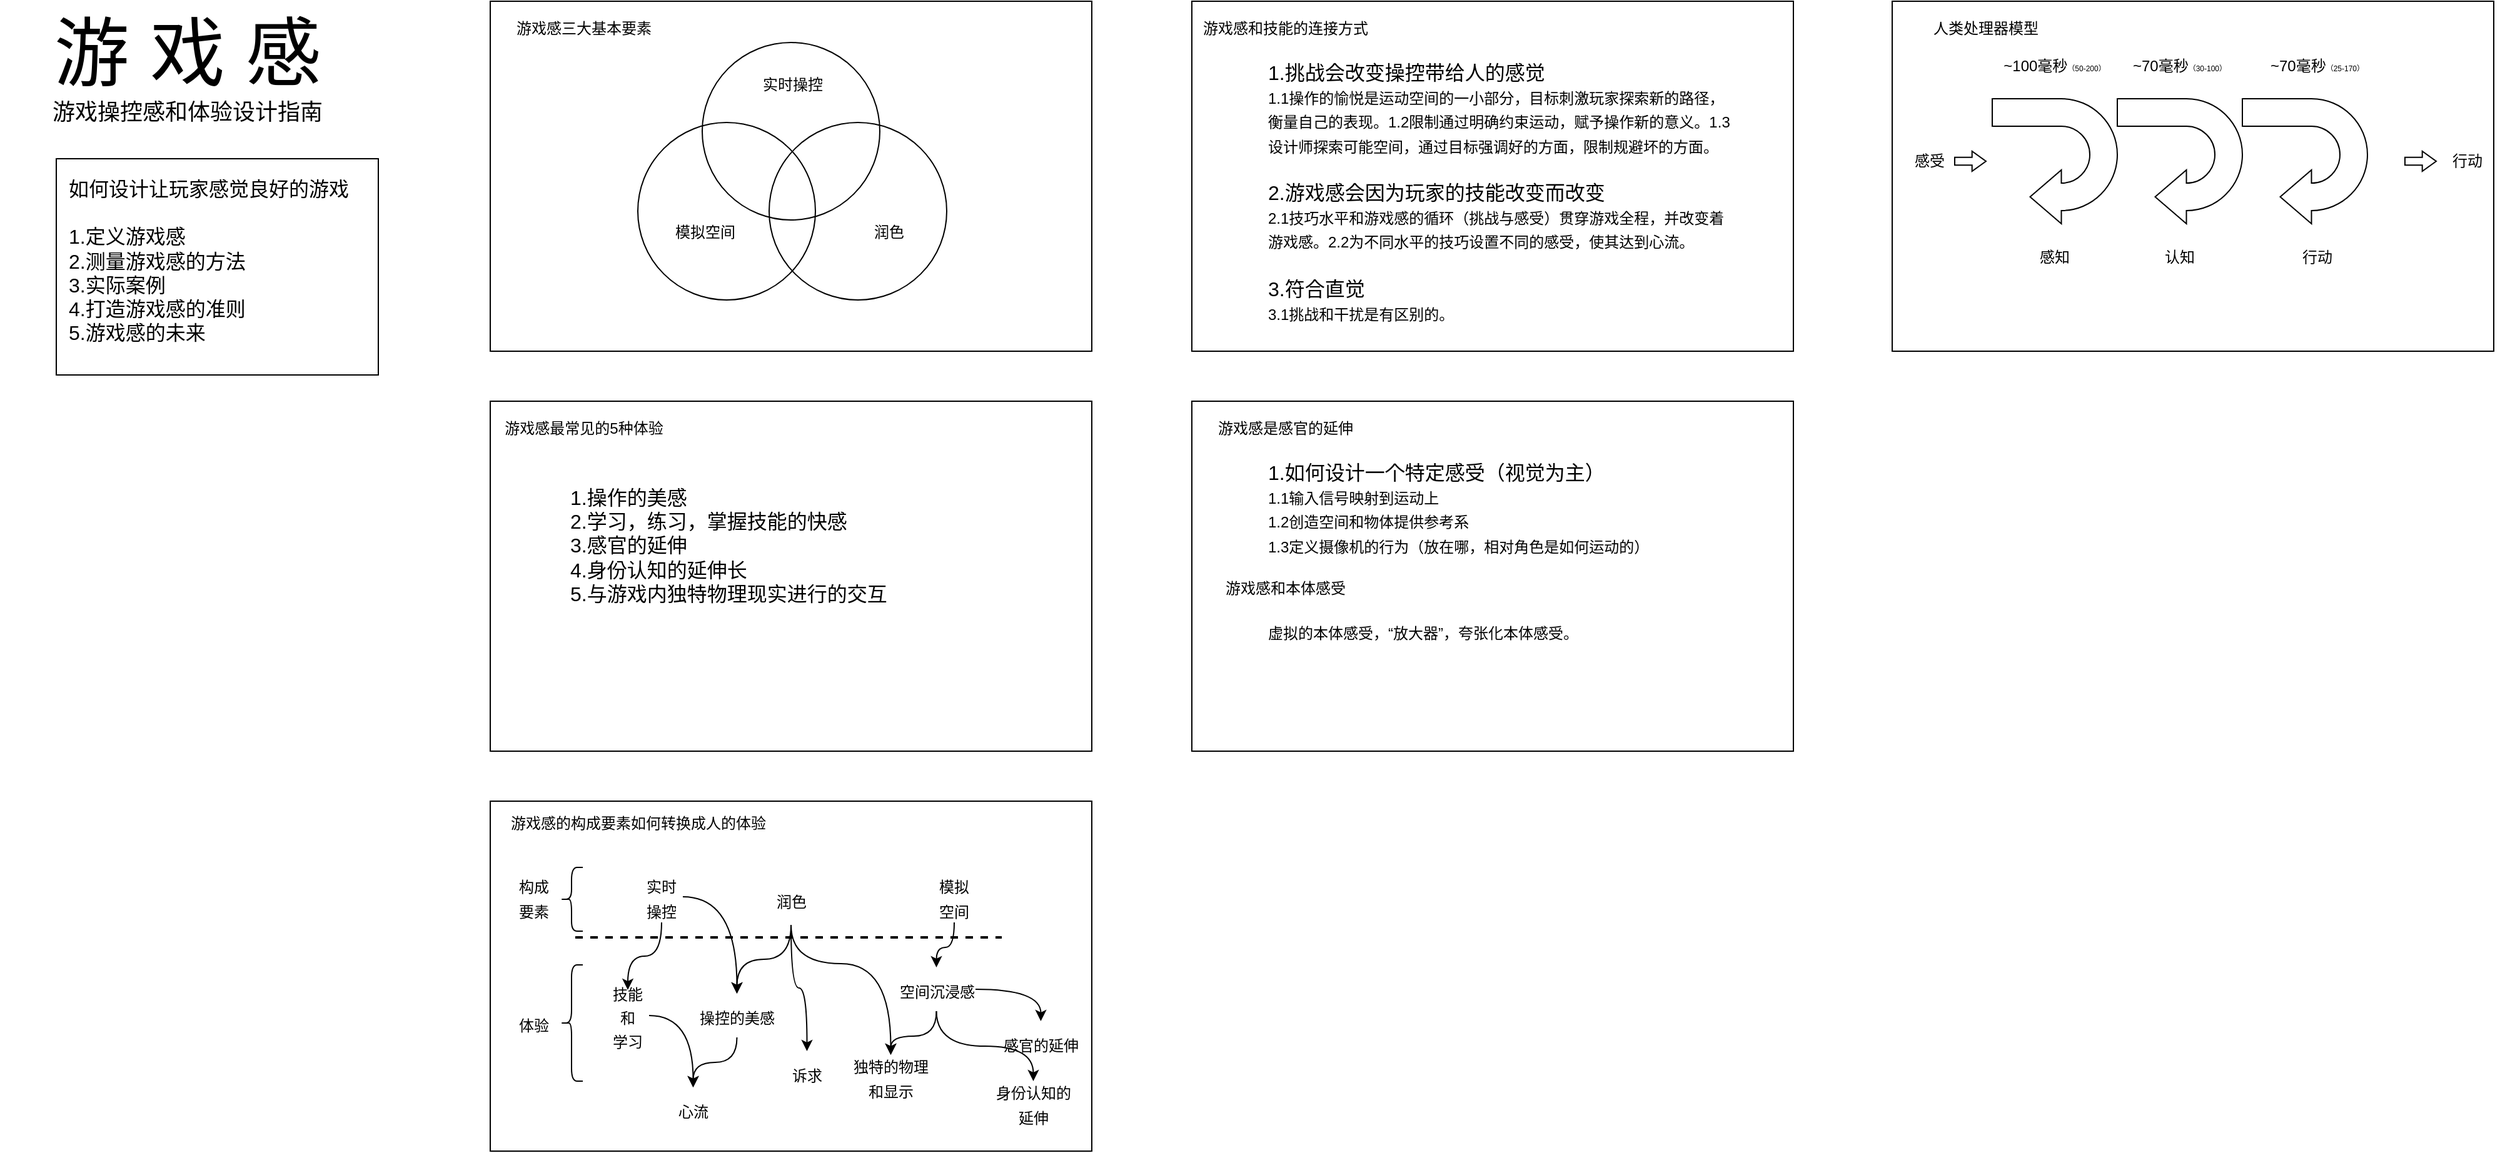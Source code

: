 <mxfile version="13.4.4" type="device"><diagram id="k1QKdY0OR3mfhzU4956z" name="第 1 页"><mxGraphModel dx="941" dy="532" grid="1" gridSize="10" guides="1" tooltips="1" connect="1" arrows="1" fold="1" page="0" pageScale="1" pageWidth="100000" pageHeight="1000" math="0" shadow="0"><root><mxCell id="0"/><mxCell id="1" parent="0"/><mxCell id="j8BfNqjK197kxvqsE9L6-8" value="" style="group" parent="1" vertex="1" connectable="0"><mxGeometry x="679" y="80" width="481" height="280" as="geometry"/></mxCell><mxCell id="j8BfNqjK197kxvqsE9L6-10" value="" style="ellipse;whiteSpace=wrap;html=1;aspect=fixed;align=left;fillColor=none;" parent="j8BfNqjK197kxvqsE9L6-8" vertex="1"><mxGeometry x="223" y="97" width="142" height="142" as="geometry"/></mxCell><mxCell id="j8BfNqjK197kxvqsE9L6-5" value="" style="ellipse;whiteSpace=wrap;html=1;aspect=fixed;align=left;fillColor=none;" parent="j8BfNqjK197kxvqsE9L6-8" vertex="1"><mxGeometry x="169.5" y="33" width="142" height="142" as="geometry"/></mxCell><mxCell id="j8BfNqjK197kxvqsE9L6-15" value="" style="group" parent="j8BfNqjK197kxvqsE9L6-8" vertex="1" connectable="0"><mxGeometry width="481" height="280" as="geometry"/></mxCell><mxCell id="j8BfNqjK197kxvqsE9L6-4" value="" style="rounded=0;whiteSpace=wrap;html=1;align=left;" parent="j8BfNqjK197kxvqsE9L6-15" vertex="1"><mxGeometry width="481" height="280" as="geometry"/></mxCell><mxCell id="j8BfNqjK197kxvqsE9L6-7" value="游戏感三大基本要素" style="text;html=1;strokeColor=none;fillColor=none;align=center;verticalAlign=middle;whiteSpace=wrap;rounded=0;" parent="j8BfNqjK197kxvqsE9L6-15" vertex="1"><mxGeometry x="5" y="10" width="140" height="23" as="geometry"/></mxCell><mxCell id="j8BfNqjK197kxvqsE9L6-13" value="" style="group" parent="j8BfNqjK197kxvqsE9L6-15" vertex="1" connectable="0"><mxGeometry x="118" y="33" width="247" height="206" as="geometry"/></mxCell><mxCell id="j8BfNqjK197kxvqsE9L6-9" value="" style="ellipse;whiteSpace=wrap;html=1;aspect=fixed;align=left;fillColor=none;" parent="j8BfNqjK197kxvqsE9L6-13" vertex="1"><mxGeometry y="64" width="142" height="142" as="geometry"/></mxCell><mxCell id="j8BfNqjK197kxvqsE9L6-11" value="" style="ellipse;whiteSpace=wrap;html=1;aspect=fixed;align=left;fillColor=none;" parent="j8BfNqjK197kxvqsE9L6-13" vertex="1"><mxGeometry x="51.5" width="142" height="142" as="geometry"/></mxCell><mxCell id="j8BfNqjK197kxvqsE9L6-12" value="" style="ellipse;whiteSpace=wrap;html=1;aspect=fixed;align=left;fillColor=none;" parent="j8BfNqjK197kxvqsE9L6-13" vertex="1"><mxGeometry x="105" y="64" width="142" height="142" as="geometry"/></mxCell><mxCell id="j8BfNqjK197kxvqsE9L6-16" value="实时操控" style="text;html=1;strokeColor=none;fillColor=none;align=center;verticalAlign=middle;whiteSpace=wrap;rounded=0;" parent="j8BfNqjK197kxvqsE9L6-13" vertex="1"><mxGeometry x="88.5" y="22" width="70" height="23" as="geometry"/></mxCell><mxCell id="j8BfNqjK197kxvqsE9L6-17" value="润色" style="text;html=1;strokeColor=none;fillColor=none;align=center;verticalAlign=middle;whiteSpace=wrap;rounded=0;" parent="j8BfNqjK197kxvqsE9L6-13" vertex="1"><mxGeometry x="166" y="140" width="70" height="23" as="geometry"/></mxCell><mxCell id="j8BfNqjK197kxvqsE9L6-18" value="模拟空间" style="text;html=1;strokeColor=none;fillColor=none;align=center;verticalAlign=middle;whiteSpace=wrap;rounded=0;" parent="j8BfNqjK197kxvqsE9L6-13" vertex="1"><mxGeometry x="18.5" y="140" width="70" height="23" as="geometry"/></mxCell><mxCell id="j8BfNqjK197kxvqsE9L6-1" value="&lt;div&gt;&lt;font style=&quot;font-size: 60px&quot;&gt;游 戏 感&lt;/font&gt;&lt;/div&gt;&lt;div&gt;&lt;font style=&quot;font-size: 18px&quot;&gt;游戏操控感和体验设计指南&lt;/font&gt;&lt;/div&gt;" style="text;html=1;strokeColor=none;fillColor=none;align=center;verticalAlign=middle;whiteSpace=wrap;rounded=0;" parent="1" vertex="1"><mxGeometry x="287" y="88" width="300" height="90" as="geometry"/></mxCell><mxCell id="j8BfNqjK197kxvqsE9L6-3" value="&lt;font style=&quot;font-size: 16px&quot;&gt;如何设计让玩家感觉良好的游戏&lt;br&gt;&lt;br&gt;1.定义游戏感&lt;br&gt;2.测量游戏感的方法&lt;br&gt;3.实际案例&lt;br&gt;4.打造游戏感的准则&lt;br&gt;5.游戏感的未来&lt;/font&gt;" style="rounded=0;whiteSpace=wrap;html=1;align=left;verticalAlign=top;horizontal=1;spacingLeft=0;spacing=10;" parent="1" vertex="1"><mxGeometry x="332" y="206" width="257.5" height="173" as="geometry"/></mxCell><mxCell id="j8BfNqjK197kxvqsE9L6-37" value="" style="group" parent="1" vertex="1" connectable="0"><mxGeometry x="679" y="400" width="481" height="280" as="geometry"/></mxCell><mxCell id="j8BfNqjK197kxvqsE9L6-19" value="" style="group" parent="j8BfNqjK197kxvqsE9L6-37" vertex="1" connectable="0"><mxGeometry width="481" height="280" as="geometry"/></mxCell><mxCell id="j8BfNqjK197kxvqsE9L6-20" value="" style="ellipse;whiteSpace=wrap;html=1;aspect=fixed;align=left;fillColor=none;" parent="j8BfNqjK197kxvqsE9L6-19" vertex="1"><mxGeometry x="223" y="97" width="142" height="142" as="geometry"/></mxCell><mxCell id="j8BfNqjK197kxvqsE9L6-21" value="" style="ellipse;whiteSpace=wrap;html=1;aspect=fixed;align=left;fillColor=none;" parent="j8BfNqjK197kxvqsE9L6-19" vertex="1"><mxGeometry x="169.5" y="33" width="142" height="142" as="geometry"/></mxCell><mxCell id="j8BfNqjK197kxvqsE9L6-22" value="" style="group" parent="j8BfNqjK197kxvqsE9L6-19" vertex="1" connectable="0"><mxGeometry width="481" height="280" as="geometry"/></mxCell><mxCell id="j8BfNqjK197kxvqsE9L6-23" value="" style="rounded=0;whiteSpace=wrap;html=1;align=left;" parent="j8BfNqjK197kxvqsE9L6-22" vertex="1"><mxGeometry width="481" height="280" as="geometry"/></mxCell><mxCell id="j8BfNqjK197kxvqsE9L6-24" value="游戏感最常见的5种体验" style="text;html=1;strokeColor=none;fillColor=none;align=center;verticalAlign=middle;whiteSpace=wrap;rounded=0;" parent="j8BfNqjK197kxvqsE9L6-22" vertex="1"><mxGeometry x="5" y="10" width="140" height="23" as="geometry"/></mxCell><mxCell id="j8BfNqjK197kxvqsE9L6-36" value="1.操作的美感&lt;br style=&quot;font-size: 16px;&quot;&gt;2.学习，练习，掌握技能的快感&lt;br style=&quot;font-size: 16px;&quot;&gt;3.感官的延伸&lt;br style=&quot;font-size: 16px;&quot;&gt;4.身份认知的延伸长&lt;br style=&quot;font-size: 16px;&quot;&gt;5.与游戏内独特物理现实进行的交互" style="text;html=1;strokeColor=none;fillColor=none;align=left;verticalAlign=top;whiteSpace=wrap;rounded=0;fontSize=16;" parent="j8BfNqjK197kxvqsE9L6-22" vertex="1"><mxGeometry x="62" y="61" width="296" height="151" as="geometry"/></mxCell><mxCell id="j8BfNqjK197kxvqsE9L6-38" value="" style="group;horizontal=0;" parent="1" vertex="1" connectable="0"><mxGeometry x="679" y="720" width="481" height="280" as="geometry"/></mxCell><mxCell id="j8BfNqjK197kxvqsE9L6-39" value="" style="group;horizontal=0;" parent="j8BfNqjK197kxvqsE9L6-38" vertex="1" connectable="0"><mxGeometry width="481" height="280" as="geometry"/></mxCell><mxCell id="j8BfNqjK197kxvqsE9L6-40" value="" style="ellipse;whiteSpace=wrap;html=1;aspect=fixed;align=left;fillColor=none;" parent="j8BfNqjK197kxvqsE9L6-39" vertex="1"><mxGeometry x="223" y="97" width="142" height="142" as="geometry"/></mxCell><mxCell id="j8BfNqjK197kxvqsE9L6-41" value="" style="ellipse;whiteSpace=wrap;html=1;aspect=fixed;align=left;fillColor=none;" parent="j8BfNqjK197kxvqsE9L6-39" vertex="1"><mxGeometry x="169.5" y="33" width="142" height="142" as="geometry"/></mxCell><mxCell id="j8BfNqjK197kxvqsE9L6-42" value="" style="group" parent="j8BfNqjK197kxvqsE9L6-39" vertex="1" connectable="0"><mxGeometry width="481" height="280" as="geometry"/></mxCell><mxCell id="j8BfNqjK197kxvqsE9L6-43" value="" style="rounded=0;whiteSpace=wrap;html=1;align=left;" parent="j8BfNqjK197kxvqsE9L6-42" vertex="1"><mxGeometry width="481" height="280" as="geometry"/></mxCell><mxCell id="j8BfNqjK197kxvqsE9L6-44" value="游戏感的构成要素如何转换成人的体验" style="text;html=1;strokeColor=none;fillColor=none;align=center;verticalAlign=middle;whiteSpace=wrap;rounded=0;" parent="j8BfNqjK197kxvqsE9L6-42" vertex="1"><mxGeometry x="5" y="10" width="227" height="16" as="geometry"/></mxCell><mxCell id="j8BfNqjK197kxvqsE9L6-46" value="" style="shape=curlyBracket;whiteSpace=wrap;html=1;rounded=1;fillColor=none;fontSize=16;align=left;" parent="j8BfNqjK197kxvqsE9L6-42" vertex="1"><mxGeometry x="56" y="53" width="18" height="51" as="geometry"/></mxCell><mxCell id="j8BfNqjK197kxvqsE9L6-47" value="" style="shape=curlyBracket;whiteSpace=wrap;html=1;rounded=1;fillColor=none;fontSize=16;align=left;" parent="j8BfNqjK197kxvqsE9L6-42" vertex="1"><mxGeometry x="56" y="131" width="18" height="93" as="geometry"/></mxCell><mxCell id="j8BfNqjK197kxvqsE9L6-53" value="" style="line;strokeWidth=2;html=1;dashed=1;fillColor=none;fontSize=16;align=left;" parent="j8BfNqjK197kxvqsE9L6-42" vertex="1"><mxGeometry x="68" y="104" width="341" height="10" as="geometry"/></mxCell><mxCell id="j8BfNqjK197kxvqsE9L6-55" value="&lt;font style=&quot;font-size: 12px&quot;&gt;构成要素&lt;/font&gt;" style="text;html=1;strokeColor=none;fillColor=none;align=center;verticalAlign=middle;whiteSpace=wrap;rounded=0;dashed=1;fontSize=16;horizontal=1;" parent="j8BfNqjK197kxvqsE9L6-42" vertex="1"><mxGeometry x="18" y="56" width="34" height="41" as="geometry"/></mxCell><mxCell id="j8BfNqjK197kxvqsE9L6-56" value="&lt;span style=&quot;font-size: 12px&quot;&gt;体验&lt;/span&gt;" style="text;html=1;strokeColor=none;fillColor=none;align=center;verticalAlign=middle;whiteSpace=wrap;rounded=0;dashed=1;fontSize=16;horizontal=1;" parent="j8BfNqjK197kxvqsE9L6-42" vertex="1"><mxGeometry x="18" y="157" width="34" height="41" as="geometry"/></mxCell><mxCell id="j8BfNqjK197kxvqsE9L6-117" style="edgeStyle=orthogonalEdgeStyle;orthogonalLoop=1;jettySize=auto;html=1;exitX=0.5;exitY=1;exitDx=0;exitDy=0;entryX=0.5;entryY=0;entryDx=0;entryDy=0;fontSize=16;curved=1;" parent="j8BfNqjK197kxvqsE9L6-42" source="j8BfNqjK197kxvqsE9L6-68" target="j8BfNqjK197kxvqsE9L6-71" edge="1"><mxGeometry relative="1" as="geometry"/></mxCell><mxCell id="j8BfNqjK197kxvqsE9L6-118" style="edgeStyle=orthogonalEdgeStyle;orthogonalLoop=1;jettySize=auto;html=1;fontSize=16;curved=1;" parent="j8BfNqjK197kxvqsE9L6-42" source="j8BfNqjK197kxvqsE9L6-68" target="j8BfNqjK197kxvqsE9L6-72" edge="1"><mxGeometry relative="1" as="geometry"/></mxCell><mxCell id="j8BfNqjK197kxvqsE9L6-68" value="&lt;span style=&quot;font-size: 12px&quot;&gt;实时操控&lt;/span&gt;" style="text;html=1;strokeColor=none;fillColor=none;align=center;verticalAlign=middle;whiteSpace=wrap;rounded=0;dashed=1;fontSize=16;horizontal=1;" parent="j8BfNqjK197kxvqsE9L6-42" vertex="1"><mxGeometry x="120" y="56" width="34" height="41" as="geometry"/></mxCell><mxCell id="j8BfNqjK197kxvqsE9L6-119" style="edgeStyle=orthogonalEdgeStyle;orthogonalLoop=1;jettySize=auto;html=1;entryX=0.5;entryY=0;entryDx=0;entryDy=0;fontSize=16;curved=1;" parent="j8BfNqjK197kxvqsE9L6-42" source="j8BfNqjK197kxvqsE9L6-69" target="j8BfNqjK197kxvqsE9L6-72" edge="1"><mxGeometry relative="1" as="geometry"/></mxCell><mxCell id="j8BfNqjK197kxvqsE9L6-120" style="edgeStyle=orthogonalEdgeStyle;orthogonalLoop=1;jettySize=auto;html=1;entryX=0.5;entryY=0;entryDx=0;entryDy=0;fontSize=16;curved=1;" parent="j8BfNqjK197kxvqsE9L6-42" source="j8BfNqjK197kxvqsE9L6-69" target="j8BfNqjK197kxvqsE9L6-73" edge="1"><mxGeometry relative="1" as="geometry"/></mxCell><mxCell id="j8BfNqjK197kxvqsE9L6-121" style="edgeStyle=orthogonalEdgeStyle;orthogonalLoop=1;jettySize=auto;html=1;exitX=0.5;exitY=1;exitDx=0;exitDy=0;entryX=0.5;entryY=0;entryDx=0;entryDy=0;fontSize=16;curved=1;" parent="j8BfNqjK197kxvqsE9L6-42" source="j8BfNqjK197kxvqsE9L6-69" target="j8BfNqjK197kxvqsE9L6-74" edge="1"><mxGeometry relative="1" as="geometry"><Array as="points"><mxPoint x="241" y="130"/><mxPoint x="320" y="130"/></Array></mxGeometry></mxCell><mxCell id="j8BfNqjK197kxvqsE9L6-69" value="&lt;span style=&quot;font-size: 12px&quot;&gt;润色&lt;/span&gt;" style="text;html=1;strokeColor=none;fillColor=none;align=center;verticalAlign=middle;whiteSpace=wrap;rounded=0;dashed=1;fontSize=16;horizontal=1;" parent="j8BfNqjK197kxvqsE9L6-42" vertex="1"><mxGeometry x="223.5" y="58" width="34" height="41" as="geometry"/></mxCell><mxCell id="j8BfNqjK197kxvqsE9L6-122" style="edgeStyle=orthogonalEdgeStyle;orthogonalLoop=1;jettySize=auto;html=1;fontSize=16;curved=1;" parent="j8BfNqjK197kxvqsE9L6-42" source="j8BfNqjK197kxvqsE9L6-70" target="j8BfNqjK197kxvqsE9L6-94" edge="1"><mxGeometry relative="1" as="geometry"/></mxCell><mxCell id="j8BfNqjK197kxvqsE9L6-70" value="&lt;span style=&quot;font-size: 12px&quot;&gt;模拟空间&lt;/span&gt;" style="text;html=1;strokeColor=none;fillColor=none;align=center;verticalAlign=middle;whiteSpace=wrap;rounded=0;dashed=1;fontSize=16;horizontal=1;" parent="j8BfNqjK197kxvqsE9L6-42" vertex="1"><mxGeometry x="354" y="56" width="34" height="41" as="geometry"/></mxCell><mxCell id="j8BfNqjK197kxvqsE9L6-126" style="edgeStyle=orthogonalEdgeStyle;orthogonalLoop=1;jettySize=auto;html=1;fontSize=16;curved=1;" parent="j8BfNqjK197kxvqsE9L6-42" source="j8BfNqjK197kxvqsE9L6-71" target="j8BfNqjK197kxvqsE9L6-116" edge="1"><mxGeometry relative="1" as="geometry"/></mxCell><mxCell id="j8BfNqjK197kxvqsE9L6-71" value="&lt;span style=&quot;font-size: 12px&quot;&gt;技能和&lt;br&gt;学习&lt;/span&gt;" style="text;html=1;strokeColor=none;fillColor=none;align=center;verticalAlign=middle;whiteSpace=wrap;rounded=0;dashed=1;fontSize=16;horizontal=1;" parent="j8BfNqjK197kxvqsE9L6-42" vertex="1"><mxGeometry x="93" y="151" width="34" height="41" as="geometry"/></mxCell><mxCell id="j8BfNqjK197kxvqsE9L6-127" style="edgeStyle=orthogonalEdgeStyle;orthogonalLoop=1;jettySize=auto;html=1;entryX=0.5;entryY=0;entryDx=0;entryDy=0;fontSize=16;curved=1;" parent="j8BfNqjK197kxvqsE9L6-42" source="j8BfNqjK197kxvqsE9L6-72" target="j8BfNqjK197kxvqsE9L6-116" edge="1"><mxGeometry relative="1" as="geometry"/></mxCell><mxCell id="j8BfNqjK197kxvqsE9L6-72" value="&lt;span style=&quot;font-size: 12px&quot;&gt;操控的美感&lt;/span&gt;" style="text;html=1;strokeColor=none;fillColor=none;align=center;verticalAlign=middle;whiteSpace=wrap;rounded=0;dashed=1;fontSize=16;horizontal=1;" parent="j8BfNqjK197kxvqsE9L6-42" vertex="1"><mxGeometry x="166" y="154" width="62.5" height="35" as="geometry"/></mxCell><mxCell id="j8BfNqjK197kxvqsE9L6-73" value="&lt;span style=&quot;font-size: 12px&quot;&gt;诉求&lt;/span&gt;" style="text;html=1;strokeColor=none;fillColor=none;align=center;verticalAlign=middle;whiteSpace=wrap;rounded=0;dashed=1;fontSize=16;horizontal=1;" parent="j8BfNqjK197kxvqsE9L6-42" vertex="1"><mxGeometry x="222" y="200" width="62.5" height="35" as="geometry"/></mxCell><mxCell id="j8BfNqjK197kxvqsE9L6-74" value="&lt;span style=&quot;font-size: 12px&quot;&gt;独特的物理和显示&lt;/span&gt;" style="text;html=1;strokeColor=none;fillColor=none;align=center;verticalAlign=middle;whiteSpace=wrap;rounded=0;dashed=1;fontSize=16;horizontal=1;" parent="j8BfNqjK197kxvqsE9L6-42" vertex="1"><mxGeometry x="289" y="203" width="62.5" height="35" as="geometry"/></mxCell><mxCell id="j8BfNqjK197kxvqsE9L6-123" style="edgeStyle=orthogonalEdgeStyle;orthogonalLoop=1;jettySize=auto;html=1;exitX=1;exitY=0.5;exitDx=0;exitDy=0;entryX=0.5;entryY=0;entryDx=0;entryDy=0;fontSize=16;curved=1;" parent="j8BfNqjK197kxvqsE9L6-42" source="j8BfNqjK197kxvqsE9L6-94" target="j8BfNqjK197kxvqsE9L6-114" edge="1"><mxGeometry relative="1" as="geometry"/></mxCell><mxCell id="j8BfNqjK197kxvqsE9L6-124" style="edgeStyle=orthogonalEdgeStyle;orthogonalLoop=1;jettySize=auto;html=1;exitX=0.5;exitY=1;exitDx=0;exitDy=0;entryX=0.5;entryY=0;entryDx=0;entryDy=0;fontSize=16;curved=1;" parent="j8BfNqjK197kxvqsE9L6-42" source="j8BfNqjK197kxvqsE9L6-94" target="j8BfNqjK197kxvqsE9L6-74" edge="1"><mxGeometry relative="1" as="geometry"/></mxCell><mxCell id="j8BfNqjK197kxvqsE9L6-125" style="edgeStyle=orthogonalEdgeStyle;orthogonalLoop=1;jettySize=auto;html=1;exitX=0.5;exitY=1;exitDx=0;exitDy=0;fontSize=16;curved=1;" parent="j8BfNqjK197kxvqsE9L6-42" source="j8BfNqjK197kxvqsE9L6-94" target="j8BfNqjK197kxvqsE9L6-115" edge="1"><mxGeometry relative="1" as="geometry"/></mxCell><mxCell id="j8BfNqjK197kxvqsE9L6-94" value="&lt;span style=&quot;font-size: 12px&quot;&gt;空间沉浸感&lt;/span&gt;" style="text;html=1;strokeColor=none;fillColor=none;align=center;verticalAlign=middle;whiteSpace=wrap;rounded=0;dashed=1;fontSize=16;horizontal=1;" parent="j8BfNqjK197kxvqsE9L6-42" vertex="1"><mxGeometry x="325.5" y="133" width="62.5" height="35" as="geometry"/></mxCell><mxCell id="j8BfNqjK197kxvqsE9L6-114" value="&lt;span style=&quot;font-size: 12px&quot;&gt;感官的延伸&lt;/span&gt;" style="text;html=1;strokeColor=none;fillColor=none;align=center;verticalAlign=middle;whiteSpace=wrap;rounded=0;dashed=1;fontSize=16;horizontal=1;" parent="j8BfNqjK197kxvqsE9L6-42" vertex="1"><mxGeometry x="409" y="176" width="62.5" height="35" as="geometry"/></mxCell><mxCell id="j8BfNqjK197kxvqsE9L6-115" value="&lt;span style=&quot;font-size: 12px&quot;&gt;身份认知的延伸&lt;/span&gt;" style="text;html=1;strokeColor=none;fillColor=none;align=center;verticalAlign=middle;whiteSpace=wrap;rounded=0;dashed=1;fontSize=16;horizontal=1;" parent="j8BfNqjK197kxvqsE9L6-42" vertex="1"><mxGeometry x="403" y="224" width="62.5" height="35" as="geometry"/></mxCell><mxCell id="j8BfNqjK197kxvqsE9L6-116" value="&lt;span style=&quot;font-size: 12px&quot;&gt;心流&lt;/span&gt;" style="text;html=1;strokeColor=none;fillColor=none;align=center;verticalAlign=middle;whiteSpace=wrap;rounded=0;dashed=1;fontSize=16;horizontal=1;" parent="j8BfNqjK197kxvqsE9L6-42" vertex="1"><mxGeometry x="131" y="229" width="62.5" height="35" as="geometry"/></mxCell><mxCell id="oVVWUo3SGmdU172jKYa8-1" value="" style="group" vertex="1" connectable="0" parent="1"><mxGeometry x="1240" y="80" width="481" height="280" as="geometry"/></mxCell><mxCell id="oVVWUo3SGmdU172jKYa8-2" value="" style="group" vertex="1" connectable="0" parent="oVVWUo3SGmdU172jKYa8-1"><mxGeometry width="481" height="280" as="geometry"/></mxCell><mxCell id="oVVWUo3SGmdU172jKYa8-3" value="" style="ellipse;whiteSpace=wrap;html=1;aspect=fixed;align=left;fillColor=none;" vertex="1" parent="oVVWUo3SGmdU172jKYa8-2"><mxGeometry x="223" y="97" width="142" height="142" as="geometry"/></mxCell><mxCell id="oVVWUo3SGmdU172jKYa8-4" value="" style="ellipse;whiteSpace=wrap;html=1;aspect=fixed;align=left;fillColor=none;" vertex="1" parent="oVVWUo3SGmdU172jKYa8-2"><mxGeometry x="169.5" y="33" width="142" height="142" as="geometry"/></mxCell><mxCell id="oVVWUo3SGmdU172jKYa8-5" value="" style="group" vertex="1" connectable="0" parent="oVVWUo3SGmdU172jKYa8-2"><mxGeometry width="481" height="280" as="geometry"/></mxCell><mxCell id="oVVWUo3SGmdU172jKYa8-6" value="" style="rounded=0;whiteSpace=wrap;html=1;align=left;" vertex="1" parent="oVVWUo3SGmdU172jKYa8-5"><mxGeometry width="481" height="280" as="geometry"/></mxCell><mxCell id="oVVWUo3SGmdU172jKYa8-7" value="游戏感和技能的连接方式" style="text;html=1;strokeColor=none;fillColor=none;align=center;verticalAlign=middle;whiteSpace=wrap;rounded=0;" vertex="1" parent="oVVWUo3SGmdU172jKYa8-5"><mxGeometry x="5" y="10" width="140" height="23" as="geometry"/></mxCell><mxCell id="oVVWUo3SGmdU172jKYa8-8" value="1.挑战会改变操控带给人的感觉&lt;br&gt;&lt;font style=&quot;font-size: 12px&quot;&gt;1.1操作的愉悦是运动空间的一小部分，目标刺激玩家探索新的路径，衡量自己的表现。1.2限制通过明确约束运动，赋予操作新的意义。1.3设计师探索可能空间，通过目标强调好的方面，限制规避坏的方面。&lt;br&gt;&lt;/font&gt;&lt;br&gt;2.游戏感会因为玩家的技能改变而改变&lt;br&gt;&lt;span style=&quot;font-size: 12px&quot;&gt;2.1技巧水平和游戏感的循环（挑战与感受）贯穿游戏全程，并改变着游戏感。2.2为不同水平的技巧设置不同的感受，使其达到心流。&lt;/span&gt;&lt;br&gt;&lt;br&gt;3.符合直觉&lt;br&gt;&lt;span style=&quot;font-size: 12px&quot;&gt;3.1挑战和干扰是有区别的。&lt;/span&gt;" style="text;html=1;strokeColor=none;fillColor=none;align=left;verticalAlign=top;whiteSpace=wrap;rounded=0;fontSize=16;" vertex="1" parent="oVVWUo3SGmdU172jKYa8-5"><mxGeometry x="59" y="41" width="376" height="206" as="geometry"/></mxCell><mxCell id="oVVWUo3SGmdU172jKYa8-9" value="" style="group" vertex="1" connectable="0" parent="1"><mxGeometry x="1240" y="400" width="481" height="280" as="geometry"/></mxCell><mxCell id="oVVWUo3SGmdU172jKYa8-10" value="" style="group" vertex="1" connectable="0" parent="oVVWUo3SGmdU172jKYa8-9"><mxGeometry width="481" height="280" as="geometry"/></mxCell><mxCell id="oVVWUo3SGmdU172jKYa8-11" value="" style="ellipse;whiteSpace=wrap;html=1;aspect=fixed;align=left;fillColor=none;" vertex="1" parent="oVVWUo3SGmdU172jKYa8-10"><mxGeometry x="223" y="97" width="142" height="142" as="geometry"/></mxCell><mxCell id="oVVWUo3SGmdU172jKYa8-12" value="" style="ellipse;whiteSpace=wrap;html=1;aspect=fixed;align=left;fillColor=none;" vertex="1" parent="oVVWUo3SGmdU172jKYa8-10"><mxGeometry x="169.5" y="33" width="142" height="142" as="geometry"/></mxCell><mxCell id="oVVWUo3SGmdU172jKYa8-13" value="" style="group" vertex="1" connectable="0" parent="oVVWUo3SGmdU172jKYa8-10"><mxGeometry width="481" height="280" as="geometry"/></mxCell><mxCell id="oVVWUo3SGmdU172jKYa8-14" value="" style="rounded=0;whiteSpace=wrap;html=1;align=left;" vertex="1" parent="oVVWUo3SGmdU172jKYa8-13"><mxGeometry width="481" height="280" as="geometry"/></mxCell><mxCell id="oVVWUo3SGmdU172jKYa8-15" value="游戏感是感官的延伸" style="text;html=1;strokeColor=none;fillColor=none;align=center;verticalAlign=middle;whiteSpace=wrap;rounded=0;" vertex="1" parent="oVVWUo3SGmdU172jKYa8-13"><mxGeometry x="5" y="10" width="140" height="23" as="geometry"/></mxCell><mxCell id="oVVWUo3SGmdU172jKYa8-16" value="1.如何设计一个特定感受（视觉为主）&lt;br&gt;&lt;font style=&quot;font-size: 12px&quot;&gt;1.1输入信号映射到运动上&lt;br&gt;1.2创造空间和物体提供参考系&lt;br&gt;1.3定义摄像机的行为（放在哪，相对角色是如何运动的）&lt;br&gt;&lt;/font&gt;" style="text;html=1;strokeColor=none;fillColor=none;align=left;verticalAlign=top;whiteSpace=wrap;rounded=0;fontSize=16;" vertex="1" parent="oVVWUo3SGmdU172jKYa8-13"><mxGeometry x="59" y="41" width="376" height="90" as="geometry"/></mxCell><mxCell id="oVVWUo3SGmdU172jKYa8-21" value="游戏感和本体感受" style="text;html=1;strokeColor=none;fillColor=none;align=center;verticalAlign=middle;whiteSpace=wrap;rounded=0;" vertex="1" parent="oVVWUo3SGmdU172jKYa8-13"><mxGeometry x="5" y="138" width="140" height="23" as="geometry"/></mxCell><mxCell id="oVVWUo3SGmdU172jKYa8-31" value="&lt;font style=&quot;font-size: 12px&quot;&gt;虚拟的本体感受，“放大器”，夸张化本体感受。&lt;br&gt;&lt;/font&gt;" style="text;html=1;strokeColor=none;fillColor=none;align=left;verticalAlign=top;whiteSpace=wrap;rounded=0;fontSize=16;" vertex="1" parent="oVVWUo3SGmdU172jKYa8-13"><mxGeometry x="59" y="168" width="376" height="90" as="geometry"/></mxCell><mxCell id="oVVWUo3SGmdU172jKYa8-32" value="" style="group" vertex="1" connectable="0" parent="1"><mxGeometry x="1800" y="80" width="485" height="280" as="geometry"/></mxCell><mxCell id="oVVWUo3SGmdU172jKYa8-35" value="" style="group" vertex="1" connectable="0" parent="oVVWUo3SGmdU172jKYa8-32"><mxGeometry width="485" height="280" as="geometry"/></mxCell><mxCell id="oVVWUo3SGmdU172jKYa8-36" value="" style="rounded=0;whiteSpace=wrap;html=1;align=left;" vertex="1" parent="oVVWUo3SGmdU172jKYa8-35"><mxGeometry width="481" height="280" as="geometry"/></mxCell><mxCell id="oVVWUo3SGmdU172jKYa8-37" value="人类处理器模型" style="text;html=1;strokeColor=none;fillColor=none;align=center;verticalAlign=middle;whiteSpace=wrap;rounded=0;" vertex="1" parent="oVVWUo3SGmdU172jKYa8-35"><mxGeometry x="5" y="10" width="140" height="23" as="geometry"/></mxCell><mxCell id="oVVWUo3SGmdU172jKYa8-45" value="" style="html=1;shadow=0;dashed=0;align=center;verticalAlign=middle;shape=mxgraph.arrows2.uTurnArrow;dy=11;arrowHead=43;dx2=25;rotation=-180;" vertex="1" parent="oVVWUo3SGmdU172jKYa8-35"><mxGeometry x="80" y="78" width="100" height="100" as="geometry"/></mxCell><mxCell id="oVVWUo3SGmdU172jKYa8-46" value="" style="html=1;shadow=0;dashed=0;align=center;verticalAlign=middle;shape=mxgraph.arrows2.uTurnArrow;dy=11;arrowHead=43;dx2=25;rotation=-180;" vertex="1" parent="oVVWUo3SGmdU172jKYa8-35"><mxGeometry x="180" y="78" width="100" height="100" as="geometry"/></mxCell><mxCell id="oVVWUo3SGmdU172jKYa8-47" value="" style="html=1;shadow=0;dashed=0;align=center;verticalAlign=middle;shape=mxgraph.arrows2.uTurnArrow;dy=11;arrowHead=43;dx2=25;rotation=-180;" vertex="1" parent="oVVWUo3SGmdU172jKYa8-35"><mxGeometry x="280" y="78" width="100" height="100" as="geometry"/></mxCell><mxCell id="oVVWUo3SGmdU172jKYa8-48" value="~100毫秒&lt;font style=&quot;font-size: 6px&quot;&gt;（50-200）&lt;/font&gt;" style="text;html=1;strokeColor=none;fillColor=none;align=center;verticalAlign=middle;whiteSpace=wrap;rounded=0;" vertex="1" parent="oVVWUo3SGmdU172jKYa8-35"><mxGeometry x="60" y="40" width="140" height="23" as="geometry"/></mxCell><mxCell id="oVVWUo3SGmdU172jKYa8-49" value="~70毫秒&lt;span style=&quot;font-size: 6px&quot;&gt;（30-100）&lt;/span&gt;" style="text;html=1;strokeColor=none;fillColor=none;align=center;verticalAlign=middle;whiteSpace=wrap;rounded=0;" vertex="1" parent="oVVWUo3SGmdU172jKYa8-35"><mxGeometry x="160" y="40" width="140" height="23" as="geometry"/></mxCell><mxCell id="oVVWUo3SGmdU172jKYa8-50" value="~70毫秒&lt;span style=&quot;font-size: 6px&quot;&gt;（25-170）&lt;/span&gt;" style="text;html=1;strokeColor=none;fillColor=none;align=center;verticalAlign=middle;whiteSpace=wrap;rounded=0;" vertex="1" parent="oVVWUo3SGmdU172jKYa8-35"><mxGeometry x="270" y="40" width="140" height="23" as="geometry"/></mxCell><mxCell id="oVVWUo3SGmdU172jKYa8-53" value="" style="shape=singleArrow;whiteSpace=wrap;html=1;arrowWidth=0.393;arrowSize=0.446;" vertex="1" parent="oVVWUo3SGmdU172jKYa8-35"><mxGeometry x="50" y="120" width="25" height="16" as="geometry"/></mxCell><mxCell id="oVVWUo3SGmdU172jKYa8-54" value="" style="shape=singleArrow;whiteSpace=wrap;html=1;arrowWidth=0.393;arrowSize=0.446;" vertex="1" parent="oVVWUo3SGmdU172jKYa8-35"><mxGeometry x="410" y="120" width="25" height="16" as="geometry"/></mxCell><mxCell id="oVVWUo3SGmdU172jKYa8-67" value="感受" style="text;html=1;strokeColor=none;fillColor=none;align=center;verticalAlign=middle;whiteSpace=wrap;rounded=0;" vertex="1" parent="oVVWUo3SGmdU172jKYa8-35"><mxGeometry x="5" y="113" width="50" height="30" as="geometry"/></mxCell><mxCell id="oVVWUo3SGmdU172jKYa8-68" value="行动" style="text;html=1;strokeColor=none;fillColor=none;align=center;verticalAlign=middle;whiteSpace=wrap;rounded=0;" vertex="1" parent="oVVWUo3SGmdU172jKYa8-35"><mxGeometry x="435" y="113" width="50" height="30" as="geometry"/></mxCell><mxCell id="oVVWUo3SGmdU172jKYa8-69" value="感知" style="text;html=1;strokeColor=none;fillColor=none;align=center;verticalAlign=middle;whiteSpace=wrap;rounded=0;" vertex="1" parent="oVVWUo3SGmdU172jKYa8-35"><mxGeometry x="105" y="190" width="50" height="30" as="geometry"/></mxCell><mxCell id="oVVWUo3SGmdU172jKYa8-70" value="认知" style="text;html=1;strokeColor=none;fillColor=none;align=center;verticalAlign=middle;whiteSpace=wrap;rounded=0;" vertex="1" parent="oVVWUo3SGmdU172jKYa8-35"><mxGeometry x="205" y="190" width="50" height="30" as="geometry"/></mxCell><mxCell id="oVVWUo3SGmdU172jKYa8-71" value="行动" style="text;html=1;strokeColor=none;fillColor=none;align=center;verticalAlign=middle;whiteSpace=wrap;rounded=0;" vertex="1" parent="oVVWUo3SGmdU172jKYa8-35"><mxGeometry x="315" y="190" width="50" height="30" as="geometry"/></mxCell></root></mxGraphModel></diagram></mxfile>